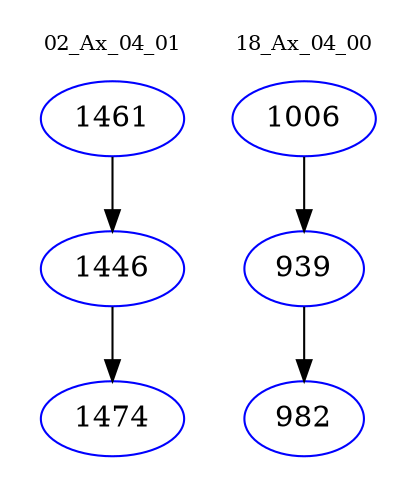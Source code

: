digraph{
subgraph cluster_0 {
color = white
label = "02_Ax_04_01";
fontsize=10;
T0_1461 [label="1461", color="blue"]
T0_1461 -> T0_1446 [color="black"]
T0_1446 [label="1446", color="blue"]
T0_1446 -> T0_1474 [color="black"]
T0_1474 [label="1474", color="blue"]
}
subgraph cluster_1 {
color = white
label = "18_Ax_04_00";
fontsize=10;
T1_1006 [label="1006", color="blue"]
T1_1006 -> T1_939 [color="black"]
T1_939 [label="939", color="blue"]
T1_939 -> T1_982 [color="black"]
T1_982 [label="982", color="blue"]
}
}
